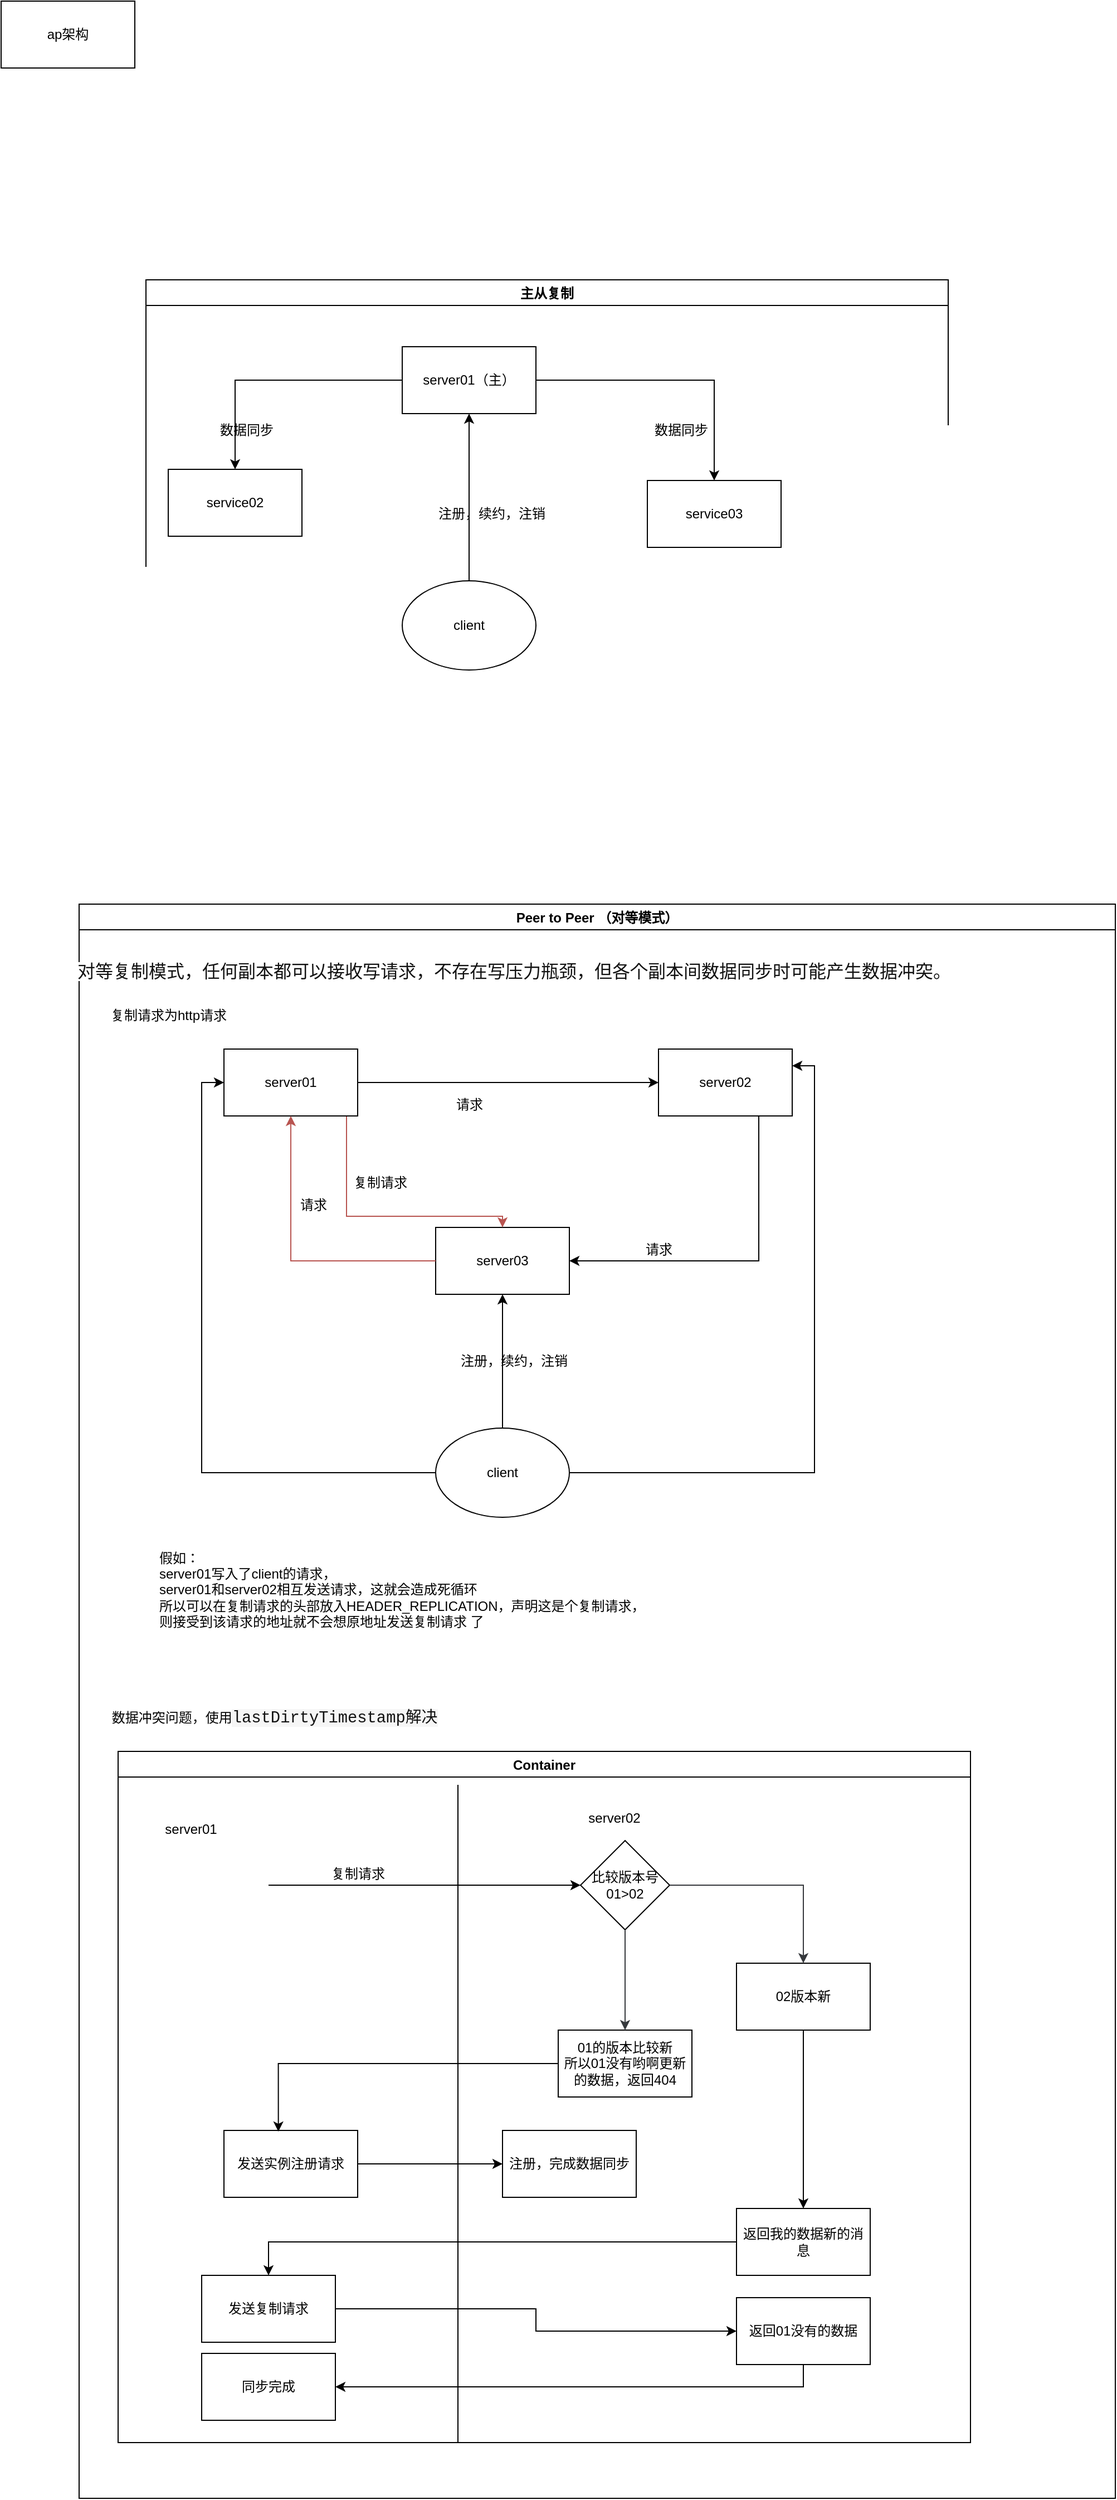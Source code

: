 <mxfile version="13.7.5" type="github" pages="2">
  <diagram name="Eureka" id="42789a77-a242-8287-6e28-9cd8cfd52e62">
    <mxGraphModel dx="1038" dy="548" grid="1" gridSize="10" guides="1" tooltips="1" connect="1" arrows="1" fold="1" page="1" pageScale="1" pageWidth="1100" pageHeight="850" background="#ffffff" math="0" shadow="0">
      <root>
        <mxCell id="0" />
        <mxCell id="1" parent="0" />
        <mxCell id="KWstcczz9pRLR9bCZHfC-11" value="主从复制" style="swimlane;" parent="1" vertex="1">
          <mxGeometry x="210" y="300" width="720" height="480" as="geometry" />
        </mxCell>
        <mxCell id="KWstcczz9pRLR9bCZHfC-14" style="edgeStyle=orthogonalEdgeStyle;rounded=0;orthogonalLoop=1;jettySize=auto;html=1;" parent="KWstcczz9pRLR9bCZHfC-11" source="KWstcczz9pRLR9bCZHfC-8" target="KWstcczz9pRLR9bCZHfC-9" edge="1">
          <mxGeometry relative="1" as="geometry" />
        </mxCell>
        <mxCell id="KWstcczz9pRLR9bCZHfC-15" style="edgeStyle=orthogonalEdgeStyle;rounded=0;orthogonalLoop=1;jettySize=auto;html=1;" parent="KWstcczz9pRLR9bCZHfC-11" source="KWstcczz9pRLR9bCZHfC-8" target="KWstcczz9pRLR9bCZHfC-10" edge="1">
          <mxGeometry relative="1" as="geometry" />
        </mxCell>
        <mxCell id="KWstcczz9pRLR9bCZHfC-8" value="server01（主）" style="rounded=0;whiteSpace=wrap;html=1;" parent="KWstcczz9pRLR9bCZHfC-11" vertex="1">
          <mxGeometry x="230" y="60" width="120" height="60" as="geometry" />
        </mxCell>
        <mxCell id="KWstcczz9pRLR9bCZHfC-9" value="service02" style="rounded=0;whiteSpace=wrap;html=1;" parent="KWstcczz9pRLR9bCZHfC-11" vertex="1">
          <mxGeometry x="20" y="170" width="120" height="60" as="geometry" />
        </mxCell>
        <mxCell id="KWstcczz9pRLR9bCZHfC-10" value="service03" style="rounded=0;whiteSpace=wrap;html=1;" parent="KWstcczz9pRLR9bCZHfC-11" vertex="1">
          <mxGeometry x="450" y="180" width="120" height="60" as="geometry" />
        </mxCell>
        <mxCell id="KWstcczz9pRLR9bCZHfC-17" value="数据同步" style="text;html=1;align=center;verticalAlign=middle;resizable=0;points=[];autosize=1;" parent="KWstcczz9pRLR9bCZHfC-11" vertex="1">
          <mxGeometry x="450" y="125" width="60" height="20" as="geometry" />
        </mxCell>
        <mxCell id="KWstcczz9pRLR9bCZHfC-16" value="数据同步" style="text;html=1;align=center;verticalAlign=middle;resizable=0;points=[];autosize=1;" parent="KWstcczz9pRLR9bCZHfC-11" vertex="1">
          <mxGeometry x="60" y="125" width="60" height="20" as="geometry" />
        </mxCell>
        <mxCell id="KWstcczz9pRLR9bCZHfC-20" style="edgeStyle=orthogonalEdgeStyle;rounded=0;orthogonalLoop=1;jettySize=auto;html=1;" parent="KWstcczz9pRLR9bCZHfC-11" source="KWstcczz9pRLR9bCZHfC-19" target="KWstcczz9pRLR9bCZHfC-8" edge="1">
          <mxGeometry relative="1" as="geometry" />
        </mxCell>
        <mxCell id="KWstcczz9pRLR9bCZHfC-19" value="client" style="ellipse;whiteSpace=wrap;html=1;" parent="KWstcczz9pRLR9bCZHfC-11" vertex="1">
          <mxGeometry x="230" y="270" width="120" height="80" as="geometry" />
        </mxCell>
        <mxCell id="KWstcczz9pRLR9bCZHfC-13" value="ap架构" style="whiteSpace=wrap;html=1;" parent="1" vertex="1">
          <mxGeometry x="80" y="50" width="120" height="60" as="geometry" />
        </mxCell>
        <mxCell id="KWstcczz9pRLR9bCZHfC-21" value="注册，续约，注销" style="text;html=1;align=center;verticalAlign=middle;resizable=0;points=[];autosize=1;" parent="1" vertex="1">
          <mxGeometry x="465" y="500" width="110" height="20" as="geometry" />
        </mxCell>
        <mxCell id="KWstcczz9pRLR9bCZHfC-22" value="Peer to Peer （对等模式）" style="swimlane;shadow=0;" parent="1" vertex="1">
          <mxGeometry x="150" y="860" width="930" height="1430" as="geometry" />
        </mxCell>
        <mxCell id="KWstcczz9pRLR9bCZHfC-23" value="&lt;span style=&quot;color: rgb(18 , 18 , 18) ; font-family: , &amp;#34;blinkmacsystemfont&amp;#34; , &amp;#34;helvetica neue&amp;#34; , &amp;#34;pingfang sc&amp;#34; , &amp;#34;microsoft yahei&amp;#34; , &amp;#34;source han sans sc&amp;#34; , &amp;#34;noto sans cjk sc&amp;#34; , &amp;#34;wenquanyi micro hei&amp;#34; , sans-serif ; font-size: medium ; background-color: rgb(255 , 255 , 255)&quot;&gt;对等复制模式，任何副本都可以接收写请求，不存在写压力瓶颈，但各个副本间数据同步时可能产生数据冲突。&lt;/span&gt;" style="text;html=1;align=center;verticalAlign=middle;resizable=0;points=[];autosize=1;" parent="KWstcczz9pRLR9bCZHfC-22" vertex="1">
          <mxGeometry x="-10" y="50" width="800" height="20" as="geometry" />
        </mxCell>
        <mxCell id="KWstcczz9pRLR9bCZHfC-24" value="&lt;span&gt;server03&lt;/span&gt;" style="rounded=0;whiteSpace=wrap;html=1;" parent="KWstcczz9pRLR9bCZHfC-22" vertex="1">
          <mxGeometry x="320" y="290" width="120" height="60" as="geometry" />
        </mxCell>
        <mxCell id="KWstcczz9pRLR9bCZHfC-29" style="edgeStyle=orthogonalEdgeStyle;rounded=0;orthogonalLoop=1;jettySize=auto;html=1;entryX=0;entryY=0.5;entryDx=0;entryDy=0;" parent="KWstcczz9pRLR9bCZHfC-22" source="KWstcczz9pRLR9bCZHfC-25" target="KWstcczz9pRLR9bCZHfC-26" edge="1">
          <mxGeometry relative="1" as="geometry" />
        </mxCell>
        <mxCell id="KWstcczz9pRLR9bCZHfC-43" style="edgeStyle=orthogonalEdgeStyle;rounded=0;orthogonalLoop=1;jettySize=auto;html=1;fillColor=#f8cecc;strokeColor=#b85450;" parent="KWstcczz9pRLR9bCZHfC-22" source="KWstcczz9pRLR9bCZHfC-25" target="KWstcczz9pRLR9bCZHfC-24" edge="1">
          <mxGeometry relative="1" as="geometry">
            <Array as="points">
              <mxPoint x="240" y="280" />
              <mxPoint x="380" y="280" />
            </Array>
          </mxGeometry>
        </mxCell>
        <mxCell id="KWstcczz9pRLR9bCZHfC-25" value="server01" style="rounded=0;whiteSpace=wrap;html=1;" parent="KWstcczz9pRLR9bCZHfC-22" vertex="1">
          <mxGeometry x="130" y="130" width="120" height="60" as="geometry" />
        </mxCell>
        <mxCell id="KWstcczz9pRLR9bCZHfC-31" style="edgeStyle=orthogonalEdgeStyle;rounded=0;orthogonalLoop=1;jettySize=auto;html=1;entryX=1;entryY=0.5;entryDx=0;entryDy=0;" parent="KWstcczz9pRLR9bCZHfC-22" source="KWstcczz9pRLR9bCZHfC-26" target="KWstcczz9pRLR9bCZHfC-24" edge="1">
          <mxGeometry relative="1" as="geometry">
            <Array as="points">
              <mxPoint x="610" y="320" />
            </Array>
          </mxGeometry>
        </mxCell>
        <mxCell id="KWstcczz9pRLR9bCZHfC-26" value="&lt;span&gt;server02&lt;/span&gt;" style="rounded=0;whiteSpace=wrap;html=1;" parent="KWstcczz9pRLR9bCZHfC-22" vertex="1">
          <mxGeometry x="520" y="130" width="120" height="60" as="geometry" />
        </mxCell>
        <mxCell id="KWstcczz9pRLR9bCZHfC-30" value="请求" style="text;html=1;align=center;verticalAlign=middle;resizable=0;points=[];autosize=1;" parent="KWstcczz9pRLR9bCZHfC-22" vertex="1">
          <mxGeometry x="330" y="170" width="40" height="20" as="geometry" />
        </mxCell>
        <mxCell id="KWstcczz9pRLR9bCZHfC-32" value="请求" style="text;html=1;align=center;verticalAlign=middle;resizable=0;points=[];autosize=1;" parent="KWstcczz9pRLR9bCZHfC-22" vertex="1">
          <mxGeometry x="500" y="300" width="40" height="20" as="geometry" />
        </mxCell>
        <mxCell id="KWstcczz9pRLR9bCZHfC-34" style="edgeStyle=orthogonalEdgeStyle;rounded=0;orthogonalLoop=1;jettySize=auto;html=1;entryX=0.5;entryY=1;entryDx=0;entryDy=0;" parent="KWstcczz9pRLR9bCZHfC-22" source="KWstcczz9pRLR9bCZHfC-33" target="KWstcczz9pRLR9bCZHfC-24" edge="1">
          <mxGeometry relative="1" as="geometry" />
        </mxCell>
        <mxCell id="KWstcczz9pRLR9bCZHfC-36" style="edgeStyle=orthogonalEdgeStyle;rounded=0;orthogonalLoop=1;jettySize=auto;html=1;entryX=0;entryY=0.5;entryDx=0;entryDy=0;" parent="KWstcczz9pRLR9bCZHfC-22" source="KWstcczz9pRLR9bCZHfC-33" target="KWstcczz9pRLR9bCZHfC-25" edge="1">
          <mxGeometry relative="1" as="geometry" />
        </mxCell>
        <mxCell id="KWstcczz9pRLR9bCZHfC-37" style="edgeStyle=orthogonalEdgeStyle;rounded=0;orthogonalLoop=1;jettySize=auto;html=1;entryX=1;entryY=0.25;entryDx=0;entryDy=0;" parent="KWstcczz9pRLR9bCZHfC-22" source="KWstcczz9pRLR9bCZHfC-33" target="KWstcczz9pRLR9bCZHfC-26" edge="1">
          <mxGeometry relative="1" as="geometry" />
        </mxCell>
        <mxCell id="KWstcczz9pRLR9bCZHfC-33" value="client" style="ellipse;whiteSpace=wrap;html=1;" parent="KWstcczz9pRLR9bCZHfC-22" vertex="1">
          <mxGeometry x="320" y="470" width="120" height="80" as="geometry" />
        </mxCell>
        <mxCell id="KWstcczz9pRLR9bCZHfC-35" value="注册，续约，注销" style="text;html=1;align=center;verticalAlign=middle;resizable=0;points=[];autosize=1;" parent="KWstcczz9pRLR9bCZHfC-22" vertex="1">
          <mxGeometry x="335" y="400" width="110" height="20" as="geometry" />
        </mxCell>
        <mxCell id="KWstcczz9pRLR9bCZHfC-38" value="复制请求为http请求" style="text;html=1;align=center;verticalAlign=middle;resizable=0;points=[];autosize=1;" parent="KWstcczz9pRLR9bCZHfC-22" vertex="1">
          <mxGeometry x="20" y="90" width="120" height="20" as="geometry" />
        </mxCell>
        <mxCell id="KWstcczz9pRLR9bCZHfC-44" value="复制请求" style="text;html=1;align=center;verticalAlign=middle;resizable=0;points=[];autosize=1;" parent="KWstcczz9pRLR9bCZHfC-22" vertex="1">
          <mxGeometry x="240" y="240" width="60" height="20" as="geometry" />
        </mxCell>
        <mxCell id="KWstcczz9pRLR9bCZHfC-45" value="假如：&lt;br&gt;server01写入了client的请求，&lt;br&gt;server01和server02相互发送请求，这就会造成死循环&lt;br&gt;所以可以在复制请求的头部放入HEADER_REPLICATION，声明这是个复制请求，&lt;br&gt;则接受到该请求的地址就不会想原地址发送复制请求 了" style="text;html=1;align=left;verticalAlign=middle;resizable=0;points=[];autosize=1;" parent="KWstcczz9pRLR9bCZHfC-22" vertex="1">
          <mxGeometry x="70" y="580" width="450" height="70" as="geometry" />
        </mxCell>
        <mxCell id="KWstcczz9pRLR9bCZHfC-27" style="edgeStyle=orthogonalEdgeStyle;rounded=0;orthogonalLoop=1;jettySize=auto;html=1;fillColor=#f8cecc;strokeColor=#b85450;fontFamily=Helvetica;horizontal=1;" parent="KWstcczz9pRLR9bCZHfC-22" source="KWstcczz9pRLR9bCZHfC-24" target="KWstcczz9pRLR9bCZHfC-25" edge="1">
          <mxGeometry relative="1" as="geometry" />
        </mxCell>
        <mxCell id="KWstcczz9pRLR9bCZHfC-47" value="数据冲突问题，使用&lt;span style=&quot;color: rgb(18 , 18 , 18) ; font-family: &amp;#34;menlo&amp;#34; , &amp;#34;monaco&amp;#34; , &amp;#34;consolas&amp;#34; , &amp;#34;andale mono&amp;#34; , &amp;#34;lucida console&amp;#34; , &amp;#34;courier new&amp;#34; , monospace ; font-size: 14.4px ; background-color: rgb(246 , 246 , 246)&quot;&gt;lastDirtyTimestamp解决&lt;/span&gt;" style="text;html=1;align=center;verticalAlign=middle;resizable=0;points=[];autosize=1;fontFamily=Helvetica;" parent="KWstcczz9pRLR9bCZHfC-22" vertex="1">
          <mxGeometry x="30" y="720" width="290" height="20" as="geometry" />
        </mxCell>
        <mxCell id="KWstcczz9pRLR9bCZHfC-51" value="Container" style="swimlane;fontFamily=Helvetica;" parent="KWstcczz9pRLR9bCZHfC-22" vertex="1">
          <mxGeometry x="35" y="760" width="765" height="620" as="geometry" />
        </mxCell>
        <mxCell id="KWstcczz9pRLR9bCZHfC-52" value="" style="endArrow=none;html=1;fontFamily=Helvetica;" parent="KWstcczz9pRLR9bCZHfC-51" edge="1">
          <mxGeometry width="50" height="50" relative="1" as="geometry">
            <mxPoint x="305" y="620" as="sourcePoint" />
            <mxPoint x="305" y="30" as="targetPoint" />
          </mxGeometry>
        </mxCell>
        <mxCell id="KWstcczz9pRLR9bCZHfC-54" value="server02" style="text;html=1;align=center;verticalAlign=middle;resizable=0;points=[];autosize=1;fontFamily=Helvetica;" parent="KWstcczz9pRLR9bCZHfC-51" vertex="1">
          <mxGeometry x="415" y="50" width="60" height="20" as="geometry" />
        </mxCell>
        <mxCell id="KWstcczz9pRLR9bCZHfC-56" value="" style="endArrow=classic;html=1;fontFamily=Helvetica;entryX=0;entryY=0.5;entryDx=0;entryDy=0;" parent="KWstcczz9pRLR9bCZHfC-51" target="KWstcczz9pRLR9bCZHfC-58" edge="1">
          <mxGeometry width="50" height="50" relative="1" as="geometry">
            <mxPoint x="135" y="120" as="sourcePoint" />
            <mxPoint x="415" y="120" as="targetPoint" />
          </mxGeometry>
        </mxCell>
        <mxCell id="KWstcczz9pRLR9bCZHfC-58" value="比较版本号&lt;br&gt;01&amp;gt;02" style="rhombus;whiteSpace=wrap;html=1;fontFamily=Helvetica;" parent="KWstcczz9pRLR9bCZHfC-51" vertex="1">
          <mxGeometry x="415" y="80" width="80" height="80" as="geometry" />
        </mxCell>
        <mxCell id="KWstcczz9pRLR9bCZHfC-63" value="发送实例注册请求" style="whiteSpace=wrap;html=1;fontFamily=Helvetica;" parent="KWstcczz9pRLR9bCZHfC-51" vertex="1">
          <mxGeometry x="95" y="340" width="120" height="60" as="geometry" />
        </mxCell>
        <mxCell id="KWstcczz9pRLR9bCZHfC-65" value="注册，完成数据同步" style="whiteSpace=wrap;html=1;fontFamily=Helvetica;" parent="KWstcczz9pRLR9bCZHfC-51" vertex="1">
          <mxGeometry x="345" y="340" width="120" height="60" as="geometry" />
        </mxCell>
        <mxCell id="KWstcczz9pRLR9bCZHfC-66" style="edgeStyle=orthogonalEdgeStyle;rounded=0;orthogonalLoop=1;jettySize=auto;html=1;fontFamily=Helvetica;" parent="KWstcczz9pRLR9bCZHfC-51" source="KWstcczz9pRLR9bCZHfC-63" target="KWstcczz9pRLR9bCZHfC-65" edge="1">
          <mxGeometry relative="1" as="geometry" />
        </mxCell>
        <mxCell id="KWstcczz9pRLR9bCZHfC-67" value="02版本新" style="whiteSpace=wrap;html=1;" parent="KWstcczz9pRLR9bCZHfC-51" vertex="1">
          <mxGeometry x="555" y="190" width="120" height="60" as="geometry" />
        </mxCell>
        <mxCell id="KWstcczz9pRLR9bCZHfC-68" value="" style="edgeStyle=orthogonalEdgeStyle;rounded=0;orthogonalLoop=1;jettySize=auto;html=1;fontFamily=Helvetica;fillColor=#ffff88;strokeColor=#36393d;" parent="KWstcczz9pRLR9bCZHfC-51" source="KWstcczz9pRLR9bCZHfC-58" target="KWstcczz9pRLR9bCZHfC-67" edge="1">
          <mxGeometry relative="1" as="geometry" />
        </mxCell>
        <mxCell id="KWstcczz9pRLR9bCZHfC-73" style="edgeStyle=orthogonalEdgeStyle;rounded=0;orthogonalLoop=1;jettySize=auto;html=1;entryX=0.5;entryY=0;entryDx=0;entryDy=0;fontFamily=Helvetica;" parent="KWstcczz9pRLR9bCZHfC-51" source="KWstcczz9pRLR9bCZHfC-71" target="KWstcczz9pRLR9bCZHfC-72" edge="1">
          <mxGeometry relative="1" as="geometry" />
        </mxCell>
        <mxCell id="KWstcczz9pRLR9bCZHfC-71" value="返回我的数据新的消息" style="whiteSpace=wrap;html=1;shadow=0;fontFamily=Helvetica;" parent="KWstcczz9pRLR9bCZHfC-51" vertex="1">
          <mxGeometry x="555" y="410" width="120" height="60" as="geometry" />
        </mxCell>
        <mxCell id="KWstcczz9pRLR9bCZHfC-70" style="edgeStyle=orthogonalEdgeStyle;rounded=0;orthogonalLoop=1;jettySize=auto;html=1;fontFamily=Helvetica;entryX=0.5;entryY=0;entryDx=0;entryDy=0;" parent="KWstcczz9pRLR9bCZHfC-51" source="KWstcczz9pRLR9bCZHfC-67" target="KWstcczz9pRLR9bCZHfC-71" edge="1">
          <mxGeometry relative="1" as="geometry">
            <mxPoint x="615" y="480" as="targetPoint" />
          </mxGeometry>
        </mxCell>
        <mxCell id="KWstcczz9pRLR9bCZHfC-72" value="发送复制请求" style="whiteSpace=wrap;html=1;shadow=0;fontFamily=Helvetica;" parent="KWstcczz9pRLR9bCZHfC-51" vertex="1">
          <mxGeometry x="75" y="470" width="120" height="60" as="geometry" />
        </mxCell>
        <mxCell id="KWstcczz9pRLR9bCZHfC-76" value="同步完成" style="whiteSpace=wrap;html=1;shadow=0;fontFamily=Helvetica;" parent="KWstcczz9pRLR9bCZHfC-51" vertex="1">
          <mxGeometry x="75" y="540" width="120" height="60" as="geometry" />
        </mxCell>
        <mxCell id="KWstcczz9pRLR9bCZHfC-74" value="返回01没有的数据" style="whiteSpace=wrap;html=1;shadow=0;fontFamily=Helvetica;" parent="KWstcczz9pRLR9bCZHfC-51" vertex="1">
          <mxGeometry x="555" y="490" width="120" height="60" as="geometry" />
        </mxCell>
        <mxCell id="KWstcczz9pRLR9bCZHfC-75" style="edgeStyle=orthogonalEdgeStyle;rounded=0;orthogonalLoop=1;jettySize=auto;html=1;fontFamily=Helvetica;" parent="KWstcczz9pRLR9bCZHfC-51" source="KWstcczz9pRLR9bCZHfC-72" target="KWstcczz9pRLR9bCZHfC-74" edge="1">
          <mxGeometry relative="1" as="geometry" />
        </mxCell>
        <mxCell id="KWstcczz9pRLR9bCZHfC-78" style="edgeStyle=orthogonalEdgeStyle;rounded=0;orthogonalLoop=1;jettySize=auto;html=1;fontFamily=Helvetica;entryX=1;entryY=0.5;entryDx=0;entryDy=0;" parent="KWstcczz9pRLR9bCZHfC-51" source="KWstcczz9pRLR9bCZHfC-74" target="KWstcczz9pRLR9bCZHfC-76" edge="1">
          <mxGeometry relative="1" as="geometry">
            <mxPoint x="585" y="600" as="targetPoint" />
            <Array as="points">
              <mxPoint x="615" y="570" />
            </Array>
          </mxGeometry>
        </mxCell>
        <mxCell id="KWstcczz9pRLR9bCZHfC-28" value="请求" style="text;html=1;align=center;verticalAlign=middle;resizable=0;points=[];autosize=1;" parent="1" vertex="1">
          <mxGeometry x="340" y="1120" width="40" height="20" as="geometry" />
        </mxCell>
        <mxCell id="KWstcczz9pRLR9bCZHfC-53" value="server01" style="text;html=1;align=center;verticalAlign=middle;resizable=0;points=[];autosize=1;fontFamily=Helvetica;" parent="1" vertex="1">
          <mxGeometry x="220" y="1680" width="60" height="20" as="geometry" />
        </mxCell>
        <mxCell id="KWstcczz9pRLR9bCZHfC-57" value="复制请求" style="text;html=1;align=center;verticalAlign=middle;resizable=0;points=[];autosize=1;fontFamily=Helvetica;" parent="1" vertex="1">
          <mxGeometry x="370" y="1720" width="60" height="20" as="geometry" />
        </mxCell>
        <mxCell id="KWstcczz9pRLR9bCZHfC-64" style="edgeStyle=orthogonalEdgeStyle;rounded=0;orthogonalLoop=1;jettySize=auto;html=1;entryX=0.407;entryY=0.017;entryDx=0;entryDy=0;entryPerimeter=0;fontFamily=Helvetica;" parent="1" source="KWstcczz9pRLR9bCZHfC-60" target="KWstcczz9pRLR9bCZHfC-63" edge="1">
          <mxGeometry relative="1" as="geometry" />
        </mxCell>
        <mxCell id="KWstcczz9pRLR9bCZHfC-60" value="01的版本比较新&lt;br&gt;所以01没有哟啊更新的数据，返回404" style="whiteSpace=wrap;html=1;" parent="1" vertex="1">
          <mxGeometry x="580" y="1870" width="120" height="60" as="geometry" />
        </mxCell>
        <mxCell id="KWstcczz9pRLR9bCZHfC-61" value="" style="edgeStyle=orthogonalEdgeStyle;rounded=0;orthogonalLoop=1;jettySize=auto;html=1;fontFamily=Helvetica;fillColor=#cdeb8b;strokeColor=#36393d;" parent="1" source="KWstcczz9pRLR9bCZHfC-58" target="KWstcczz9pRLR9bCZHfC-60" edge="1">
          <mxGeometry relative="1" as="geometry" />
        </mxCell>
      </root>
    </mxGraphModel>
  </diagram>
  <diagram id="JVTff29v-kZCsz-jGG_W" name="nacos">
    <mxGraphModel dx="1038" dy="548" grid="1" gridSize="10" guides="1" tooltips="1" connect="1" arrows="1" fold="1" page="1" pageScale="1" pageWidth="827" pageHeight="1169" math="0" shadow="0">
      <root>
        <mxCell id="2pCgV1P5LcFLkyx0zvWh-0" />
        <mxCell id="2pCgV1P5LcFLkyx0zvWh-1" parent="2pCgV1P5LcFLkyx0zvWh-0" />
        <mxCell id="2pCgV1P5LcFLkyx0zvWh-3" value="init方法" style="swimlane;shadow=0;fontFamily=Helvetica;fillColor=#e1d5e7;strokeColor=#9673a6;" parent="2pCgV1P5LcFLkyx0zvWh-1" vertex="1">
          <mxGeometry x="80" width="890" height="1020" as="geometry" />
        </mxCell>
        <mxCell id="2pCgV1P5LcFLkyx0zvWh-2" value="获取集群节点列表（集群or单机）" style="rounded=1;whiteSpace=wrap;html=1;shadow=0;fontFamily=Helvetica;" parent="2pCgV1P5LcFLkyx0zvWh-3" vertex="1">
          <mxGeometry x="70" y="90" width="120" height="60" as="geometry" />
        </mxCell>
        <mxCell id="2pCgV1P5LcFLkyx0zvWh-9" value="&lt;span style=&quot;color: rgb(51 , 51 , 51) ; font-family: , &amp;#34;sf ui text&amp;#34; , &amp;#34;arial&amp;#34; , &amp;#34;pingfang sc&amp;#34; , &amp;#34;hiragino sans gb&amp;#34; , &amp;#34;microsoft yahei&amp;#34; , &amp;#34;wenquanyi micro hei&amp;#34; , sans-serif , &amp;#34;simhei&amp;#34; , &amp;#34;simsun&amp;#34; ; font-size: 16px ; text-align: left ; background-color: rgb(255 , 255 , 255)&quot;&gt;MasterElection.sendVote()进行投票&lt;/span&gt;" style="whiteSpace=wrap;html=1;rounded=1;shadow=0;" parent="2pCgV1P5LcFLkyx0zvWh-3" vertex="1">
          <mxGeometry x="210" y="370" width="220" height="60" as="geometry" />
        </mxCell>
        <mxCell id="2pCgV1P5LcFLkyx0zvWh-13" value="所有的节点的voteFor重置为null" style="whiteSpace=wrap;html=1;shadow=0;fontFamily=Helvetica;" parent="2pCgV1P5LcFLkyx0zvWh-3" vertex="1">
          <mxGeometry x="550" y="230" width="120" height="60" as="geometry" />
        </mxCell>
        <mxCell id="2pCgV1P5LcFLkyx0zvWh-12" style="edgeStyle=orthogonalEdgeStyle;orthogonalLoop=1;jettySize=auto;html=1;fontFamily=Helvetica;fillColor=#e1d5e7;curved=1;strokeColor=#9673a6;" parent="2pCgV1P5LcFLkyx0zvWh-3" source="2pCgV1P5LcFLkyx0zvWh-9" target="2pCgV1P5LcFLkyx0zvWh-13" edge="1">
          <mxGeometry relative="1" as="geometry">
            <mxPoint x="520" y="260" as="targetPoint" />
            <Array as="points">
              <mxPoint x="440" y="400" />
              <mxPoint x="440" y="260" />
            </Array>
          </mxGeometry>
        </mxCell>
        <mxCell id="2pCgV1P5LcFLkyx0zvWh-17" value="向其他节点发送投票信息" style="whiteSpace=wrap;html=1;shadow=0;" parent="2pCgV1P5LcFLkyx0zvWh-3" vertex="1">
          <mxGeometry x="590" y="480" width="120" height="60" as="geometry" />
        </mxCell>
        <mxCell id="2pCgV1P5LcFLkyx0zvWh-24" value="投票给自己" style="whiteSpace=wrap;html=1;shadow=0;" parent="2pCgV1P5LcFLkyx0zvWh-3" vertex="1">
          <mxGeometry x="250" y="530" width="120" height="60" as="geometry" />
        </mxCell>
        <mxCell id="2pCgV1P5LcFLkyx0zvWh-37" value="重置心跳&lt;br&gt;&lt;span style=&quot;background-color: rgb(255 , 255 , 255) ; color: rgb(51 , 51 , 51) ; font-size: 16px ; box-sizing: border-box ; outline: 0px ; font-weight: 700 ; overflow-wrap: break-word&quot;&gt;sendBeat()&lt;/span&gt;&lt;span style=&quot;background-color: rgb(255 , 255 , 255) ; color: rgb(51 , 51 , 51) ; font-size: 16px&quot;&gt;发送心跳包&lt;/span&gt;" style="whiteSpace=wrap;html=1;shadow=0;align=left;" parent="2pCgV1P5LcFLkyx0zvWh-3" vertex="1">
          <mxGeometry x="90" y="910" width="220" height="70" as="geometry" />
        </mxCell>
        <mxCell id="2pCgV1P5LcFLkyx0zvWh-30" value="重置这个follower的超时时间，&lt;br&gt;投票给发送这个给予投票请求的候选人&lt;br&gt;同时跟新这个本地term。" style="whiteSpace=wrap;html=1;shadow=0;align=left;" parent="2pCgV1P5LcFLkyx0zvWh-3" vertex="1">
          <mxGeometry x="440" y="640" width="170" height="60" as="geometry" />
        </mxCell>
        <mxCell id="2pCgV1P5LcFLkyx0zvWh-26" value="本地term&amp;gt;候选term？" style="rhombus;whiteSpace=wrap;html=1;shadow=0;" parent="2pCgV1P5LcFLkyx0zvWh-3" vertex="1">
          <mxGeometry x="420" y="470" width="130" height="100" as="geometry" />
        </mxCell>
        <mxCell id="2pCgV1P5LcFLkyx0zvWh-28" style="edgeStyle=orthogonalEdgeStyle;curved=1;orthogonalLoop=1;jettySize=auto;html=1;strokeColor=#9673a6;fontFamily=Helvetica;fillColor=#e1d5e7;" parent="2pCgV1P5LcFLkyx0zvWh-3" source="2pCgV1P5LcFLkyx0zvWh-26" target="2pCgV1P5LcFLkyx0zvWh-24" edge="1">
          <mxGeometry relative="1" as="geometry" />
        </mxCell>
        <mxCell id="2pCgV1P5LcFLkyx0zvWh-29" value="是" style="edgeLabel;html=1;align=center;verticalAlign=middle;resizable=0;points=[];fontFamily=Helvetica;" parent="2pCgV1P5LcFLkyx0zvWh-28" vertex="1" connectable="0">
          <mxGeometry x="0.357" y="-9" relative="1" as="geometry">
            <mxPoint as="offset" />
          </mxGeometry>
        </mxCell>
        <mxCell id="2pCgV1P5LcFLkyx0zvWh-31" value="" style="edgeStyle=orthogonalEdgeStyle;curved=1;orthogonalLoop=1;jettySize=auto;html=1;strokeColor=#9673a6;fontFamily=Helvetica;fillColor=#e1d5e7;" parent="2pCgV1P5LcFLkyx0zvWh-3" source="2pCgV1P5LcFLkyx0zvWh-26" target="2pCgV1P5LcFLkyx0zvWh-30" edge="1">
          <mxGeometry relative="1" as="geometry" />
        </mxCell>
        <mxCell id="2pCgV1P5LcFLkyx0zvWh-32" value="否" style="edgeLabel;html=1;align=center;verticalAlign=middle;resizable=0;points=[];fontFamily=Helvetica;" parent="2pCgV1P5LcFLkyx0zvWh-31" vertex="1" connectable="0">
          <mxGeometry x="-0.236" y="-2" relative="1" as="geometry">
            <mxPoint as="offset" />
          </mxGeometry>
        </mxCell>
        <mxCell id="2pCgV1P5LcFLkyx0zvWh-27" value="" style="edgeStyle=orthogonalEdgeStyle;curved=1;orthogonalLoop=1;jettySize=auto;html=1;strokeColor=#9673a6;fontFamily=Helvetica;fillColor=#e1d5e7;" parent="2pCgV1P5LcFLkyx0zvWh-3" source="2pCgV1P5LcFLkyx0zvWh-17" target="2pCgV1P5LcFLkyx0zvWh-26" edge="1">
          <mxGeometry relative="1" as="geometry" />
        </mxCell>
        <mxCell id="2pCgV1P5LcFLkyx0zvWh-16" value="任期+1是为了保证选取的唯一的leader" style="text;html=1;align=center;verticalAlign=middle;resizable=0;points=[];autosize=1;fontFamily=Helvetica;" parent="2pCgV1P5LcFLkyx0zvWh-3" vertex="1">
          <mxGeometry x="540" y="300" width="220" height="20" as="geometry" />
        </mxCell>
        <mxCell id="2pCgV1P5LcFLkyx0zvWh-4" value="&lt;h2 id=&quot;1.%20%E8%8E%B7%E5%8F%96Raft%E9%9B%86%E7%BE%A4%E8%8A%82%E7%82%B9&quot; style=&quot;box-sizing: border-box ; outline: 0px ; margin: 8px 0px 16px ; padding: 0px ; font-family: &amp;#34;pingfang sc&amp;#34; , &amp;#34;microsoft yahei&amp;#34; , &amp;#34;simhei&amp;#34; , &amp;#34;arial&amp;#34; , &amp;#34;simsun&amp;#34; ; font-size: 24px ; color: rgb(79 , 79 , 79) ; line-height: 32px ; overflow-wrap: break-word ; background-color: rgb(255 , 255 , 255)&quot;&gt;Raft&lt;/h2&gt;" style="text;html=1;align=center;verticalAlign=middle;resizable=0;points=[];autosize=1;fontFamily=Helvetica;" parent="2pCgV1P5LcFLkyx0zvWh-1" vertex="1">
          <mxGeometry x="55" y="30" width="70" height="60" as="geometry" />
        </mxCell>
        <mxCell id="2pCgV1P5LcFLkyx0zvWh-8" value="" style="edgeStyle=orthogonalEdgeStyle;rounded=0;orthogonalLoop=1;jettySize=auto;html=1;fontFamily=Helvetica;" parent="2pCgV1P5LcFLkyx0zvWh-1" source="2pCgV1P5LcFLkyx0zvWh-5" target="2pCgV1P5LcFLkyx0zvWh-7" edge="1">
          <mxGeometry relative="1" as="geometry" />
        </mxCell>
        <mxCell id="2pCgV1P5LcFLkyx0zvWh-5" value="集群数据恢复，从集群中的datum和term获取数据" style="whiteSpace=wrap;html=1;rounded=1;shadow=0;" parent="2pCgV1P5LcFLkyx0zvWh-1" vertex="1">
          <mxGeometry x="110" y="230" width="120" height="60" as="geometry" />
        </mxCell>
        <mxCell id="2pCgV1P5LcFLkyx0zvWh-6" value="" style="edgeStyle=orthogonalEdgeStyle;rounded=0;orthogonalLoop=1;jettySize=auto;html=1;fontFamily=Helvetica;" parent="2pCgV1P5LcFLkyx0zvWh-1" source="2pCgV1P5LcFLkyx0zvWh-2" target="2pCgV1P5LcFLkyx0zvWh-5" edge="1">
          <mxGeometry relative="1" as="geometry" />
        </mxCell>
        <mxCell id="2pCgV1P5LcFLkyx0zvWh-10" value="" style="edgeStyle=orthogonalEdgeStyle;rounded=0;orthogonalLoop=1;jettySize=auto;html=1;fontFamily=Helvetica;" parent="2pCgV1P5LcFLkyx0zvWh-1" source="2pCgV1P5LcFLkyx0zvWh-7" target="2pCgV1P5LcFLkyx0zvWh-9" edge="1">
          <mxGeometry relative="1" as="geometry" />
        </mxCell>
        <mxCell id="2pCgV1P5LcFLkyx0zvWh-7" value="raft选举" style="whiteSpace=wrap;html=1;rounded=1;shadow=0;" parent="2pCgV1P5LcFLkyx0zvWh-1" vertex="1">
          <mxGeometry x="110" y="370" width="120" height="60" as="geometry" />
        </mxCell>
        <mxCell id="2pCgV1P5LcFLkyx0zvWh-18" value="" style="edgeStyle=orthogonalEdgeStyle;curved=1;orthogonalLoop=1;jettySize=auto;html=1;strokeColor=#9673a6;fontFamily=Helvetica;fillColor=#e1d5e7;" parent="2pCgV1P5LcFLkyx0zvWh-1" source="2pCgV1P5LcFLkyx0zvWh-14" target="2pCgV1P5LcFLkyx0zvWh-17" edge="1">
          <mxGeometry relative="1" as="geometry" />
        </mxCell>
        <mxCell id="2pCgV1P5LcFLkyx0zvWh-14" value="任期term+1&lt;br&gt;候选节点的voteFor选自己&lt;br&gt;state为候选状态" style="whiteSpace=wrap;html=1;shadow=0;" parent="2pCgV1P5LcFLkyx0zvWh-1" vertex="1">
          <mxGeometry x="590" y="370" width="200" height="70" as="geometry" />
        </mxCell>
        <mxCell id="2pCgV1P5LcFLkyx0zvWh-15" value="" style="edgeStyle=orthogonalEdgeStyle;curved=1;orthogonalLoop=1;jettySize=auto;html=1;strokeColor=#9673a6;fontFamily=Helvetica;fillColor=#e1d5e7;" parent="2pCgV1P5LcFLkyx0zvWh-1" source="2pCgV1P5LcFLkyx0zvWh-13" target="2pCgV1P5LcFLkyx0zvWh-14" edge="1">
          <mxGeometry relative="1" as="geometry" />
        </mxCell>
        <mxCell id="2pCgV1P5LcFLkyx0zvWh-35" style="edgeStyle=orthogonalEdgeStyle;curved=1;orthogonalLoop=1;jettySize=auto;html=1;strokeColor=#9673a6;fontFamily=Helvetica;fillColor=#e1d5e7;" parent="2pCgV1P5LcFLkyx0zvWh-1" source="2pCgV1P5LcFLkyx0zvWh-30" target="2pCgV1P5LcFLkyx0zvWh-33" edge="1">
          <mxGeometry relative="1" as="geometry" />
        </mxCell>
        <mxCell id="2pCgV1P5LcFLkyx0zvWh-38" value="" style="edgeStyle=orthogonalEdgeStyle;curved=1;orthogonalLoop=1;jettySize=auto;html=1;strokeColor=#000000;fontFamily=Helvetica;" parent="2pCgV1P5LcFLkyx0zvWh-1" source="2pCgV1P5LcFLkyx0zvWh-33" target="2pCgV1P5LcFLkyx0zvWh-37" edge="1">
          <mxGeometry relative="1" as="geometry" />
        </mxCell>
        <mxCell id="2pCgV1P5LcFLkyx0zvWh-33" value="&lt;font style=&quot;font-size: 8px&quot;&gt;投票结束后&lt;br&gt;&lt;/font&gt;&lt;h3 id=&quot;%EF%BC%882%EF%BC%89PeerSet.decideLeader()%E9%80%89%E4%B8%BE&quot; style=&quot;box-sizing: border-box ; outline: 0px ; margin: 8px 0px 16px ; padding: 0px ; font-family: &amp;#34;pingfang sc&amp;#34; , &amp;#34;microsoft yahei&amp;#34; , &amp;#34;simhei&amp;#34; , &amp;#34;arial&amp;#34; , &amp;#34;simsun&amp;#34; ; color: rgb(79 , 79 , 79) ; line-height: 30px ; overflow-wrap: break-word ; background-color: rgb(255 , 255 , 255)&quot;&gt;&lt;font size=&quot;3&quot;&gt;PeerSet.decideLeader统计票数，选择超过半数投票的leader&lt;/font&gt;&lt;/h3&gt;" style="whiteSpace=wrap;html=1;shadow=0;fontFamily=Helvetica;" parent="2pCgV1P5LcFLkyx0zvWh-1" vertex="1">
          <mxGeometry x="90" y="680" width="190" height="140" as="geometry" />
        </mxCell>
        <mxCell id="2pCgV1P5LcFLkyx0zvWh-34" style="edgeStyle=orthogonalEdgeStyle;curved=1;orthogonalLoop=1;jettySize=auto;html=1;strokeColor=#9673a6;fontFamily=Helvetica;fillColor=#e1d5e7;" parent="2pCgV1P5LcFLkyx0zvWh-1" source="2pCgV1P5LcFLkyx0zvWh-24" target="2pCgV1P5LcFLkyx0zvWh-33" edge="1">
          <mxGeometry relative="1" as="geometry" />
        </mxCell>
        <mxCell id="2pCgV1P5LcFLkyx0zvWh-36" value="这里跟新这个term就是投一票的意思" style="text;html=1;align=center;verticalAlign=middle;resizable=0;points=[];autosize=1;fontFamily=Helvetica;" parent="2pCgV1P5LcFLkyx0zvWh-1" vertex="1">
          <mxGeometry x="385" y="730" width="210" height="20" as="geometry" />
        </mxCell>
      </root>
    </mxGraphModel>
  </diagram>
</mxfile>
